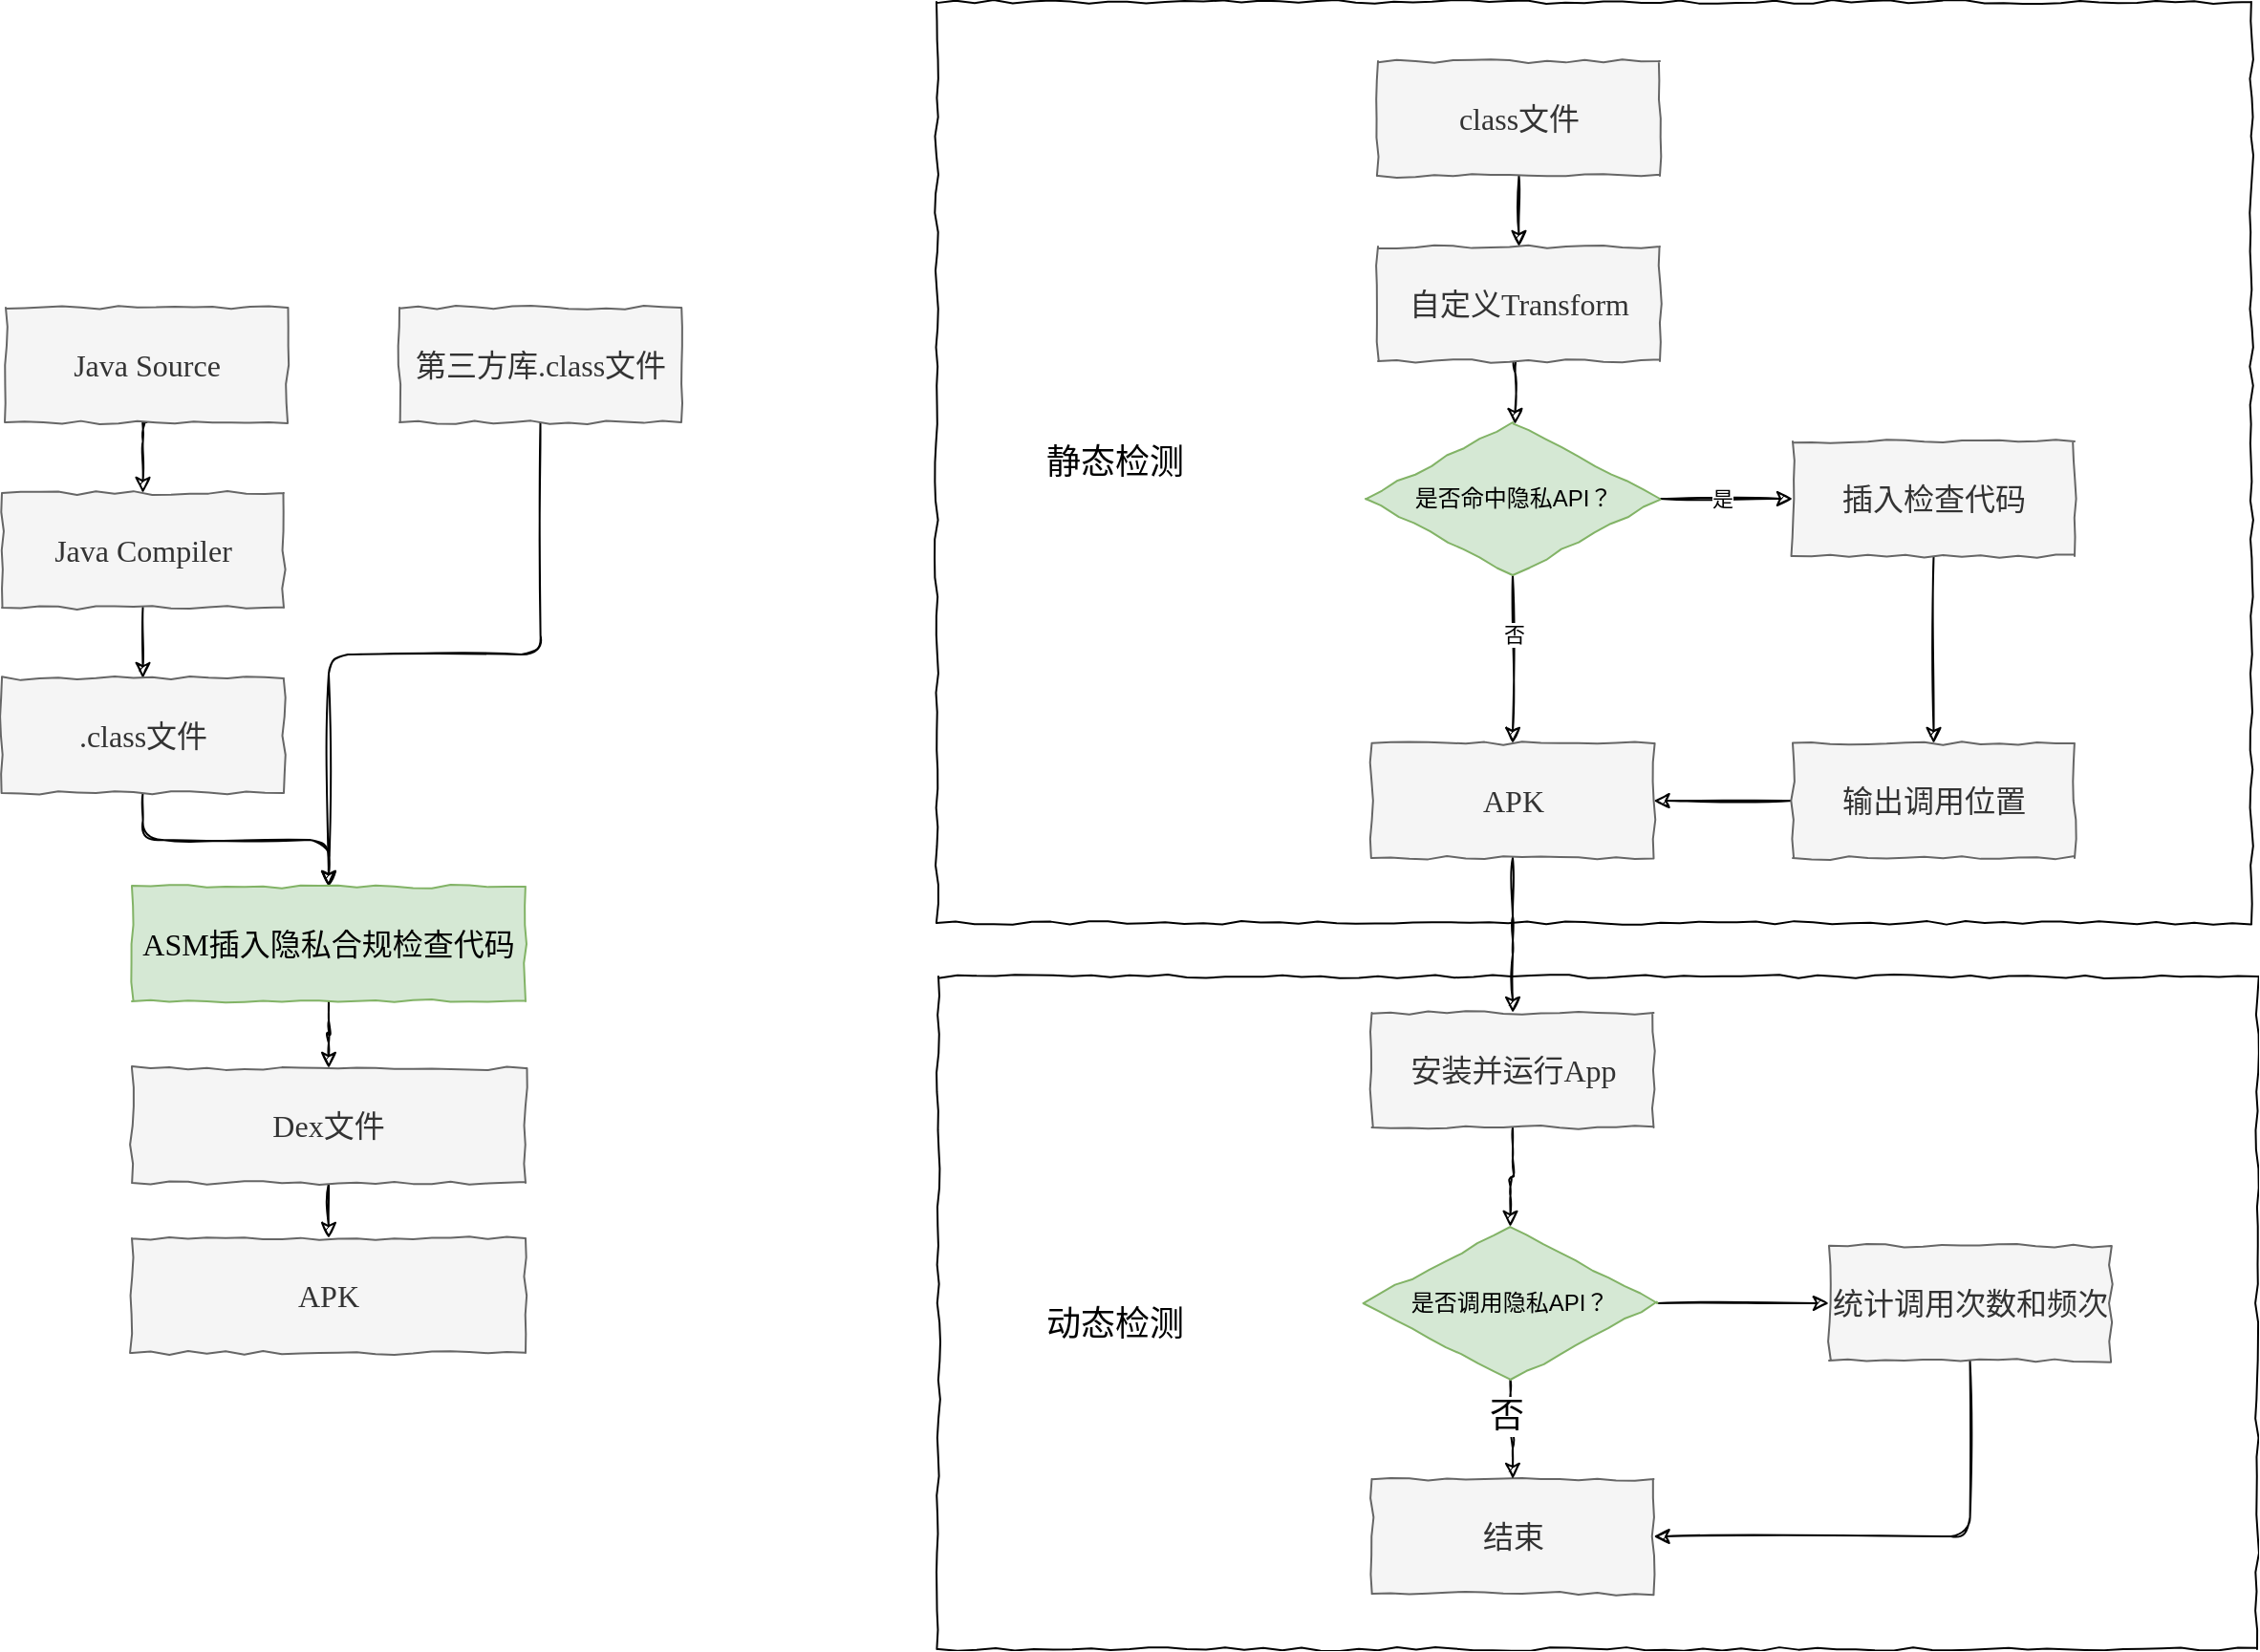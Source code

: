 <mxfile version="20.0.1" type="github">
  <diagram id="Is7nYFCBdMyNHaLq8IZW" name="第 1 页">
    <mxGraphModel dx="1123" dy="1693" grid="0" gridSize="10" guides="1" tooltips="1" connect="1" arrows="1" fold="1" page="0" pageScale="1" pageWidth="827" pageHeight="1169" math="0" shadow="0">
      <root>
        <mxCell id="0" />
        <mxCell id="1" parent="0" />
        <mxCell id="Ze9WNTJIO-SWY4tIP-nF-51" value="" style="rounded=0;whiteSpace=wrap;html=1;shadow=0;glass=0;comic=1;sketch=0;" vertex="1" parent="1">
          <mxGeometry x="556" y="-21" width="690" height="352" as="geometry" />
        </mxCell>
        <mxCell id="Ze9WNTJIO-SWY4tIP-nF-37" value="" style="rounded=0;whiteSpace=wrap;html=1;shadow=0;glass=0;comic=1;sketch=0;" vertex="1" parent="1">
          <mxGeometry x="555" y="-531" width="688" height="482" as="geometry" />
        </mxCell>
        <mxCell id="Ze9WNTJIO-SWY4tIP-nF-4" style="edgeStyle=orthogonalEdgeStyle;orthogonalLoop=1;jettySize=auto;html=1;exitX=0.5;exitY=1;exitDx=0;exitDy=0;entryX=0.5;entryY=0;entryDx=0;entryDy=0;sketch=1;rounded=1;" edge="1" parent="1" source="AUB2p11LhJhiM78vF_-q-24" target="Ze9WNTJIO-SWY4tIP-nF-2">
          <mxGeometry relative="1" as="geometry" />
        </mxCell>
        <mxCell id="AUB2p11LhJhiM78vF_-q-24" value="Java Source" style="rounded=0;whiteSpace=wrap;html=1;comic=1;fontSize=16;fontFamily=Comic Sans MS;fillColor=#f5f5f5;strokeColor=#666666;glass=0;sketch=0;shadow=0;fontColor=#333333;" parent="1" vertex="1">
          <mxGeometry x="68" y="-371" width="147.5" height="60" as="geometry" />
        </mxCell>
        <mxCell id="Ze9WNTJIO-SWY4tIP-nF-9" style="edgeStyle=orthogonalEdgeStyle;rounded=1;sketch=1;orthogonalLoop=1;jettySize=auto;html=1;exitX=0.5;exitY=1;exitDx=0;exitDy=0;" edge="1" parent="1" source="Ze9WNTJIO-SWY4tIP-nF-1" target="Ze9WNTJIO-SWY4tIP-nF-6">
          <mxGeometry relative="1" as="geometry" />
        </mxCell>
        <mxCell id="Ze9WNTJIO-SWY4tIP-nF-1" value="第三方库.class文件" style="rounded=0;whiteSpace=wrap;html=1;comic=1;fontSize=16;fontFamily=Comic Sans MS;fillColor=#f5f5f5;strokeColor=#666666;glass=0;sketch=0;shadow=0;fontColor=#333333;" vertex="1" parent="1">
          <mxGeometry x="274" y="-371" width="147.5" height="60" as="geometry" />
        </mxCell>
        <mxCell id="Ze9WNTJIO-SWY4tIP-nF-5" style="edgeStyle=orthogonalEdgeStyle;rounded=1;sketch=1;orthogonalLoop=1;jettySize=auto;html=1;exitX=0.5;exitY=1;exitDx=0;exitDy=0;entryX=0.5;entryY=0;entryDx=0;entryDy=0;" edge="1" parent="1" source="Ze9WNTJIO-SWY4tIP-nF-2" target="Ze9WNTJIO-SWY4tIP-nF-3">
          <mxGeometry relative="1" as="geometry" />
        </mxCell>
        <mxCell id="Ze9WNTJIO-SWY4tIP-nF-2" value="Java Compiler" style="rounded=0;whiteSpace=wrap;html=1;comic=1;fontSize=16;fontFamily=Comic Sans MS;fillColor=#f5f5f5;strokeColor=#666666;glass=0;sketch=0;shadow=0;fontColor=#333333;" vertex="1" parent="1">
          <mxGeometry x="66" y="-274" width="147.5" height="60" as="geometry" />
        </mxCell>
        <mxCell id="Ze9WNTJIO-SWY4tIP-nF-10" style="edgeStyle=orthogonalEdgeStyle;rounded=1;sketch=1;orthogonalLoop=1;jettySize=auto;html=1;exitX=0.5;exitY=1;exitDx=0;exitDy=0;entryX=0.5;entryY=0;entryDx=0;entryDy=0;" edge="1" parent="1" source="Ze9WNTJIO-SWY4tIP-nF-3" target="Ze9WNTJIO-SWY4tIP-nF-6">
          <mxGeometry relative="1" as="geometry" />
        </mxCell>
        <mxCell id="Ze9WNTJIO-SWY4tIP-nF-3" value=".class文件" style="rounded=0;whiteSpace=wrap;html=1;comic=1;fontSize=16;fontFamily=Comic Sans MS;fillColor=#f5f5f5;strokeColor=#666666;glass=0;sketch=0;shadow=0;fontColor=#333333;" vertex="1" parent="1">
          <mxGeometry x="66" y="-177" width="147.5" height="60" as="geometry" />
        </mxCell>
        <mxCell id="Ze9WNTJIO-SWY4tIP-nF-12" style="edgeStyle=orthogonalEdgeStyle;rounded=1;sketch=1;orthogonalLoop=1;jettySize=auto;html=1;exitX=0.5;exitY=1;exitDx=0;exitDy=0;" edge="1" parent="1" source="Ze9WNTJIO-SWY4tIP-nF-6" target="Ze9WNTJIO-SWY4tIP-nF-11">
          <mxGeometry relative="1" as="geometry" />
        </mxCell>
        <mxCell id="Ze9WNTJIO-SWY4tIP-nF-6" value="ASM插入隐私合规检查代码" style="rounded=0;whiteSpace=wrap;html=1;comic=1;fontSize=16;fontFamily=Comic Sans MS;fillColor=#d5e8d4;strokeColor=#82b366;glass=0;sketch=0;shadow=0;" vertex="1" parent="1">
          <mxGeometry x="134" y="-68" width="206" height="60" as="geometry" />
        </mxCell>
        <mxCell id="Ze9WNTJIO-SWY4tIP-nF-14" style="edgeStyle=orthogonalEdgeStyle;rounded=1;sketch=1;orthogonalLoop=1;jettySize=auto;html=1;exitX=0.5;exitY=1;exitDx=0;exitDy=0;entryX=0.5;entryY=0;entryDx=0;entryDy=0;" edge="1" parent="1" source="Ze9WNTJIO-SWY4tIP-nF-11" target="Ze9WNTJIO-SWY4tIP-nF-13">
          <mxGeometry relative="1" as="geometry" />
        </mxCell>
        <mxCell id="Ze9WNTJIO-SWY4tIP-nF-11" value="Dex文件" style="rounded=0;whiteSpace=wrap;html=1;comic=1;fontSize=16;fontFamily=Comic Sans MS;fillColor=#f5f5f5;strokeColor=#666666;glass=0;sketch=0;shadow=0;fontColor=#333333;" vertex="1" parent="1">
          <mxGeometry x="134" y="27" width="206" height="60" as="geometry" />
        </mxCell>
        <mxCell id="Ze9WNTJIO-SWY4tIP-nF-13" value="APK" style="rounded=0;whiteSpace=wrap;html=1;comic=1;fontSize=16;fontFamily=Comic Sans MS;fillColor=#f5f5f5;strokeColor=#666666;glass=0;sketch=0;shadow=0;fontColor=#333333;" vertex="1" parent="1">
          <mxGeometry x="134" y="116" width="206" height="60" as="geometry" />
        </mxCell>
        <mxCell id="Ze9WNTJIO-SWY4tIP-nF-15" style="edgeStyle=orthogonalEdgeStyle;orthogonalLoop=1;jettySize=auto;html=1;exitX=0.5;exitY=1;exitDx=0;exitDy=0;entryX=0.5;entryY=0;entryDx=0;entryDy=0;sketch=1;rounded=1;" edge="1" parent="1">
          <mxGeometry relative="1" as="geometry">
            <mxPoint x="859.75" y="-347" as="sourcePoint" />
            <mxPoint x="857.75" y="-310" as="targetPoint" />
          </mxGeometry>
        </mxCell>
        <mxCell id="Ze9WNTJIO-SWY4tIP-nF-16" value="自定义Transform" style="rounded=0;whiteSpace=wrap;html=1;comic=1;fontSize=16;fontFamily=Comic Sans MS;fillColor=#f5f5f5;strokeColor=#666666;glass=0;sketch=0;shadow=0;fontColor=#333333;" vertex="1" parent="1">
          <mxGeometry x="786" y="-403" width="147.5" height="60" as="geometry" />
        </mxCell>
        <mxCell id="Ze9WNTJIO-SWY4tIP-nF-42" style="edgeStyle=orthogonalEdgeStyle;rounded=1;sketch=1;orthogonalLoop=1;jettySize=auto;html=1;exitX=0.5;exitY=1;exitDx=0;exitDy=0;fontSize=18;" edge="1" parent="1" source="Ze9WNTJIO-SWY4tIP-nF-22" target="Ze9WNTJIO-SWY4tIP-nF-41">
          <mxGeometry relative="1" as="geometry" />
        </mxCell>
        <mxCell id="Ze9WNTJIO-SWY4tIP-nF-22" value="APK" style="rounded=0;whiteSpace=wrap;html=1;comic=1;fontSize=16;fontFamily=Comic Sans MS;fillColor=#f5f5f5;strokeColor=#666666;glass=0;sketch=0;shadow=0;fontColor=#333333;" vertex="1" parent="1">
          <mxGeometry x="782.75" y="-143" width="147.5" height="60" as="geometry" />
        </mxCell>
        <mxCell id="Ze9WNTJIO-SWY4tIP-nF-29" style="edgeStyle=orthogonalEdgeStyle;rounded=1;sketch=1;orthogonalLoop=1;jettySize=auto;html=1;exitX=0.5;exitY=1;exitDx=0;exitDy=0;entryX=0.5;entryY=0;entryDx=0;entryDy=0;" edge="1" parent="1" source="Ze9WNTJIO-SWY4tIP-nF-28" target="Ze9WNTJIO-SWY4tIP-nF-16">
          <mxGeometry relative="1" as="geometry" />
        </mxCell>
        <mxCell id="Ze9WNTJIO-SWY4tIP-nF-28" value="class文件" style="rounded=0;whiteSpace=wrap;html=1;comic=1;fontSize=16;fontFamily=Comic Sans MS;fillColor=#f5f5f5;strokeColor=#666666;glass=0;sketch=0;shadow=0;fontColor=#333333;" vertex="1" parent="1">
          <mxGeometry x="786" y="-500" width="147.5" height="60" as="geometry" />
        </mxCell>
        <mxCell id="Ze9WNTJIO-SWY4tIP-nF-31" style="edgeStyle=orthogonalEdgeStyle;rounded=1;sketch=1;orthogonalLoop=1;jettySize=auto;html=1;exitX=0.5;exitY=1;exitDx=0;exitDy=0;entryX=0.5;entryY=0;entryDx=0;entryDy=0;" edge="1" parent="1" source="Ze9WNTJIO-SWY4tIP-nF-30" target="Ze9WNTJIO-SWY4tIP-nF-22">
          <mxGeometry relative="1" as="geometry" />
        </mxCell>
        <mxCell id="Ze9WNTJIO-SWY4tIP-nF-36" value="否" style="edgeLabel;html=1;align=center;verticalAlign=middle;resizable=0;points=[];" vertex="1" connectable="0" parent="Ze9WNTJIO-SWY4tIP-nF-31">
          <mxGeometry x="-0.307" relative="1" as="geometry">
            <mxPoint as="offset" />
          </mxGeometry>
        </mxCell>
        <mxCell id="Ze9WNTJIO-SWY4tIP-nF-33" style="edgeStyle=orthogonalEdgeStyle;rounded=1;sketch=1;orthogonalLoop=1;jettySize=auto;html=1;exitX=1;exitY=0.5;exitDx=0;exitDy=0;entryX=0;entryY=0.5;entryDx=0;entryDy=0;" edge="1" parent="1" source="Ze9WNTJIO-SWY4tIP-nF-30" target="Ze9WNTJIO-SWY4tIP-nF-32">
          <mxGeometry relative="1" as="geometry" />
        </mxCell>
        <mxCell id="Ze9WNTJIO-SWY4tIP-nF-35" value="是" style="edgeLabel;html=1;align=center;verticalAlign=middle;resizable=0;points=[];" vertex="1" connectable="0" parent="Ze9WNTJIO-SWY4tIP-nF-33">
          <mxGeometry x="-0.079" y="1" relative="1" as="geometry">
            <mxPoint y="1" as="offset" />
          </mxGeometry>
        </mxCell>
        <mxCell id="Ze9WNTJIO-SWY4tIP-nF-30" value="是否命中隐私API？" style="rhombus;whiteSpace=wrap;html=1;rounded=0;shadow=0;glass=0;sketch=0;treeMoving=0;comic=1;fillColor=#d5e8d4;strokeColor=#82b366;" vertex="1" parent="1">
          <mxGeometry x="779.5" y="-311" width="154" height="80" as="geometry" />
        </mxCell>
        <mxCell id="Ze9WNTJIO-SWY4tIP-nF-55" style="edgeStyle=orthogonalEdgeStyle;rounded=1;sketch=1;orthogonalLoop=1;jettySize=auto;html=1;exitX=0.5;exitY=1;exitDx=0;exitDy=0;entryX=0.5;entryY=0;entryDx=0;entryDy=0;fontSize=18;" edge="1" parent="1" source="Ze9WNTJIO-SWY4tIP-nF-32" target="Ze9WNTJIO-SWY4tIP-nF-54">
          <mxGeometry relative="1" as="geometry" />
        </mxCell>
        <mxCell id="Ze9WNTJIO-SWY4tIP-nF-32" value="插入检查代码" style="rounded=0;whiteSpace=wrap;html=1;comic=1;fontSize=16;fontFamily=Comic Sans MS;fillColor=#f5f5f5;strokeColor=#666666;glass=0;sketch=0;shadow=0;fontColor=#333333;" vertex="1" parent="1">
          <mxGeometry x="1003" y="-301" width="147.5" height="60" as="geometry" />
        </mxCell>
        <mxCell id="Ze9WNTJIO-SWY4tIP-nF-45" style="edgeStyle=orthogonalEdgeStyle;rounded=1;sketch=1;orthogonalLoop=1;jettySize=auto;html=1;exitX=0.5;exitY=1;exitDx=0;exitDy=0;entryX=0.5;entryY=0;entryDx=0;entryDy=0;fontSize=18;" edge="1" parent="1" source="Ze9WNTJIO-SWY4tIP-nF-41" target="Ze9WNTJIO-SWY4tIP-nF-44">
          <mxGeometry relative="1" as="geometry" />
        </mxCell>
        <mxCell id="Ze9WNTJIO-SWY4tIP-nF-41" value="安装并运行App" style="rounded=0;whiteSpace=wrap;html=1;comic=1;fontSize=16;fontFamily=Comic Sans MS;fillColor=#f5f5f5;strokeColor=#666666;glass=0;sketch=0;shadow=0;fontColor=#333333;" vertex="1" parent="1">
          <mxGeometry x="782.75" y="-2" width="147.5" height="60" as="geometry" />
        </mxCell>
        <mxCell id="Ze9WNTJIO-SWY4tIP-nF-43" value="结束" style="rounded=0;whiteSpace=wrap;html=1;comic=1;fontSize=16;fontFamily=Comic Sans MS;fillColor=#f5f5f5;strokeColor=#666666;glass=0;sketch=0;shadow=0;fontColor=#333333;" vertex="1" parent="1">
          <mxGeometry x="782.75" y="242" width="147.5" height="60" as="geometry" />
        </mxCell>
        <mxCell id="Ze9WNTJIO-SWY4tIP-nF-46" style="edgeStyle=orthogonalEdgeStyle;rounded=1;sketch=1;orthogonalLoop=1;jettySize=auto;html=1;exitX=0.5;exitY=1;exitDx=0;exitDy=0;entryX=0.5;entryY=0;entryDx=0;entryDy=0;fontSize=18;" edge="1" parent="1" source="Ze9WNTJIO-SWY4tIP-nF-44" target="Ze9WNTJIO-SWY4tIP-nF-43">
          <mxGeometry relative="1" as="geometry" />
        </mxCell>
        <mxCell id="Ze9WNTJIO-SWY4tIP-nF-47" value="否" style="edgeLabel;html=1;align=center;verticalAlign=middle;resizable=0;points=[];fontSize=18;" vertex="1" connectable="0" parent="Ze9WNTJIO-SWY4tIP-nF-46">
          <mxGeometry x="-0.29" y="-3" relative="1" as="geometry">
            <mxPoint as="offset" />
          </mxGeometry>
        </mxCell>
        <mxCell id="Ze9WNTJIO-SWY4tIP-nF-49" style="edgeStyle=orthogonalEdgeStyle;rounded=1;sketch=1;orthogonalLoop=1;jettySize=auto;html=1;exitX=1;exitY=0.5;exitDx=0;exitDy=0;entryX=0;entryY=0.5;entryDx=0;entryDy=0;fontSize=18;" edge="1" parent="1" source="Ze9WNTJIO-SWY4tIP-nF-44" target="Ze9WNTJIO-SWY4tIP-nF-48">
          <mxGeometry relative="1" as="geometry" />
        </mxCell>
        <mxCell id="Ze9WNTJIO-SWY4tIP-nF-44" value="是否调用隐私API？" style="rhombus;whiteSpace=wrap;html=1;rounded=0;shadow=0;glass=0;sketch=0;treeMoving=0;comic=1;fillColor=#d5e8d4;strokeColor=#82b366;" vertex="1" parent="1">
          <mxGeometry x="778.25" y="110" width="154" height="80" as="geometry" />
        </mxCell>
        <mxCell id="Ze9WNTJIO-SWY4tIP-nF-50" style="edgeStyle=orthogonalEdgeStyle;rounded=1;sketch=1;orthogonalLoop=1;jettySize=auto;html=1;exitX=0.5;exitY=1;exitDx=0;exitDy=0;entryX=1;entryY=0.5;entryDx=0;entryDy=0;fontSize=18;" edge="1" parent="1" source="Ze9WNTJIO-SWY4tIP-nF-48" target="Ze9WNTJIO-SWY4tIP-nF-43">
          <mxGeometry relative="1" as="geometry" />
        </mxCell>
        <mxCell id="Ze9WNTJIO-SWY4tIP-nF-48" value="统计调用次数和频次" style="rounded=0;whiteSpace=wrap;html=1;comic=1;fontSize=16;fontFamily=Comic Sans MS;fillColor=#f5f5f5;strokeColor=#666666;glass=0;sketch=0;shadow=0;fontColor=#333333;" vertex="1" parent="1">
          <mxGeometry x="1022" y="120" width="147.5" height="60" as="geometry" />
        </mxCell>
        <mxCell id="Ze9WNTJIO-SWY4tIP-nF-52" value="&lt;font style=&quot;font-size: 18px;&quot;&gt;静态检测&lt;/font&gt;" style="text;html=1;strokeColor=none;fillColor=none;align=center;verticalAlign=middle;whiteSpace=wrap;rounded=0;shadow=0;glass=0;comic=1;sketch=0;" vertex="1" parent="1">
          <mxGeometry x="578" y="-305" width="141" height="30" as="geometry" />
        </mxCell>
        <mxCell id="Ze9WNTJIO-SWY4tIP-nF-53" value="&lt;font style=&quot;font-size: 18px;&quot;&gt;动态检测&lt;/font&gt;" style="text;html=1;strokeColor=none;fillColor=none;align=center;verticalAlign=middle;whiteSpace=wrap;rounded=0;shadow=0;glass=0;comic=1;sketch=0;" vertex="1" parent="1">
          <mxGeometry x="578" y="146" width="141" height="30" as="geometry" />
        </mxCell>
        <mxCell id="Ze9WNTJIO-SWY4tIP-nF-56" style="edgeStyle=orthogonalEdgeStyle;rounded=1;sketch=1;orthogonalLoop=1;jettySize=auto;html=1;exitX=0;exitY=0.5;exitDx=0;exitDy=0;entryX=1;entryY=0.5;entryDx=0;entryDy=0;fontSize=18;" edge="1" parent="1" source="Ze9WNTJIO-SWY4tIP-nF-54" target="Ze9WNTJIO-SWY4tIP-nF-22">
          <mxGeometry relative="1" as="geometry" />
        </mxCell>
        <mxCell id="Ze9WNTJIO-SWY4tIP-nF-54" value="输出调用位置" style="rounded=0;whiteSpace=wrap;html=1;comic=1;fontSize=16;fontFamily=Comic Sans MS;fillColor=#f5f5f5;strokeColor=#666666;glass=0;sketch=0;shadow=0;fontColor=#333333;" vertex="1" parent="1">
          <mxGeometry x="1003" y="-143" width="147.5" height="60" as="geometry" />
        </mxCell>
      </root>
    </mxGraphModel>
  </diagram>
</mxfile>
